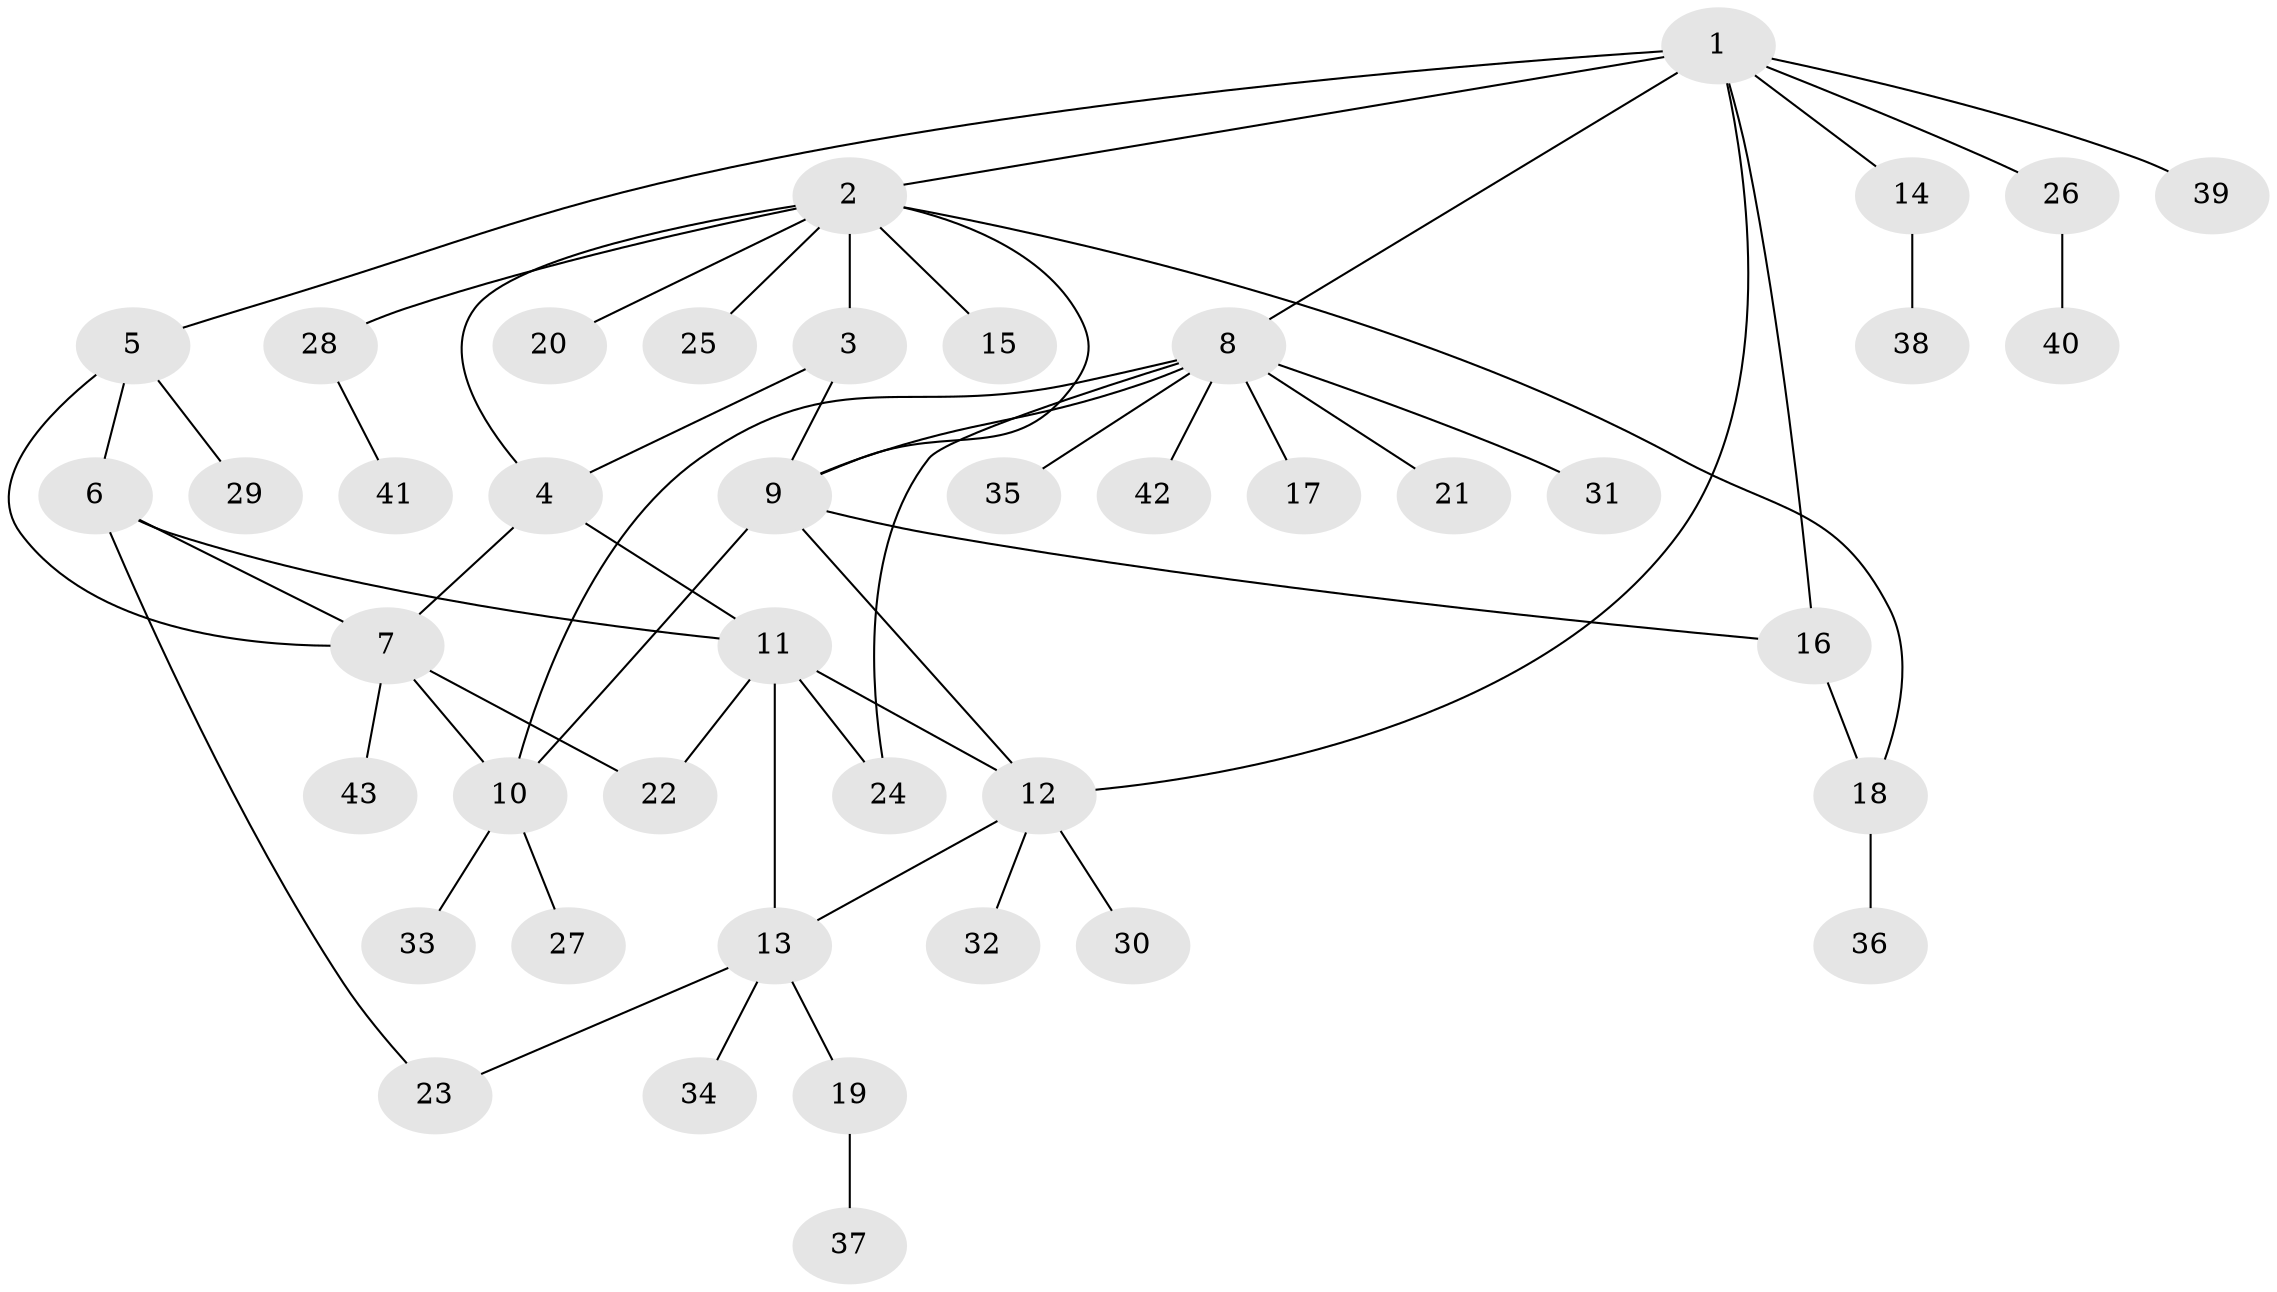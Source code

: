 // original degree distribution, {2: 0.25, 11: 0.016666666666666666, 10: 0.03333333333333333, 3: 0.06666666666666667, 4: 0.03333333333333333, 5: 0.016666666666666666, 7: 0.05, 6: 0.05, 1: 0.48333333333333334}
// Generated by graph-tools (version 1.1) at 2025/52/03/04/25 22:52:19]
// undirected, 43 vertices, 58 edges
graph export_dot {
  node [color=gray90,style=filled];
  1;
  2;
  3;
  4;
  5;
  6;
  7;
  8;
  9;
  10;
  11;
  12;
  13;
  14;
  15;
  16;
  17;
  18;
  19;
  20;
  21;
  22;
  23;
  24;
  25;
  26;
  27;
  28;
  29;
  30;
  31;
  32;
  33;
  34;
  35;
  36;
  37;
  38;
  39;
  40;
  41;
  42;
  43;
  1 -- 2 [weight=1.0];
  1 -- 5 [weight=1.0];
  1 -- 8 [weight=1.0];
  1 -- 12 [weight=2.0];
  1 -- 14 [weight=1.0];
  1 -- 16 [weight=1.0];
  1 -- 26 [weight=1.0];
  1 -- 39 [weight=1.0];
  2 -- 3 [weight=1.0];
  2 -- 4 [weight=1.0];
  2 -- 9 [weight=1.0];
  2 -- 15 [weight=1.0];
  2 -- 18 [weight=1.0];
  2 -- 20 [weight=1.0];
  2 -- 25 [weight=1.0];
  2 -- 28 [weight=1.0];
  3 -- 4 [weight=1.0];
  3 -- 9 [weight=1.0];
  4 -- 7 [weight=1.0];
  4 -- 11 [weight=1.0];
  5 -- 6 [weight=1.0];
  5 -- 7 [weight=1.0];
  5 -- 29 [weight=1.0];
  6 -- 7 [weight=1.0];
  6 -- 11 [weight=1.0];
  6 -- 23 [weight=1.0];
  7 -- 10 [weight=1.0];
  7 -- 22 [weight=1.0];
  7 -- 43 [weight=1.0];
  8 -- 9 [weight=1.0];
  8 -- 10 [weight=1.0];
  8 -- 17 [weight=1.0];
  8 -- 21 [weight=1.0];
  8 -- 24 [weight=1.0];
  8 -- 31 [weight=1.0];
  8 -- 35 [weight=1.0];
  8 -- 42 [weight=1.0];
  9 -- 10 [weight=1.0];
  9 -- 12 [weight=1.0];
  9 -- 16 [weight=1.0];
  10 -- 27 [weight=1.0];
  10 -- 33 [weight=1.0];
  11 -- 12 [weight=1.0];
  11 -- 13 [weight=1.0];
  11 -- 22 [weight=1.0];
  11 -- 24 [weight=1.0];
  12 -- 13 [weight=1.0];
  12 -- 30 [weight=1.0];
  12 -- 32 [weight=1.0];
  13 -- 19 [weight=1.0];
  13 -- 23 [weight=1.0];
  13 -- 34 [weight=1.0];
  14 -- 38 [weight=1.0];
  16 -- 18 [weight=1.0];
  18 -- 36 [weight=1.0];
  19 -- 37 [weight=1.0];
  26 -- 40 [weight=1.0];
  28 -- 41 [weight=1.0];
}
